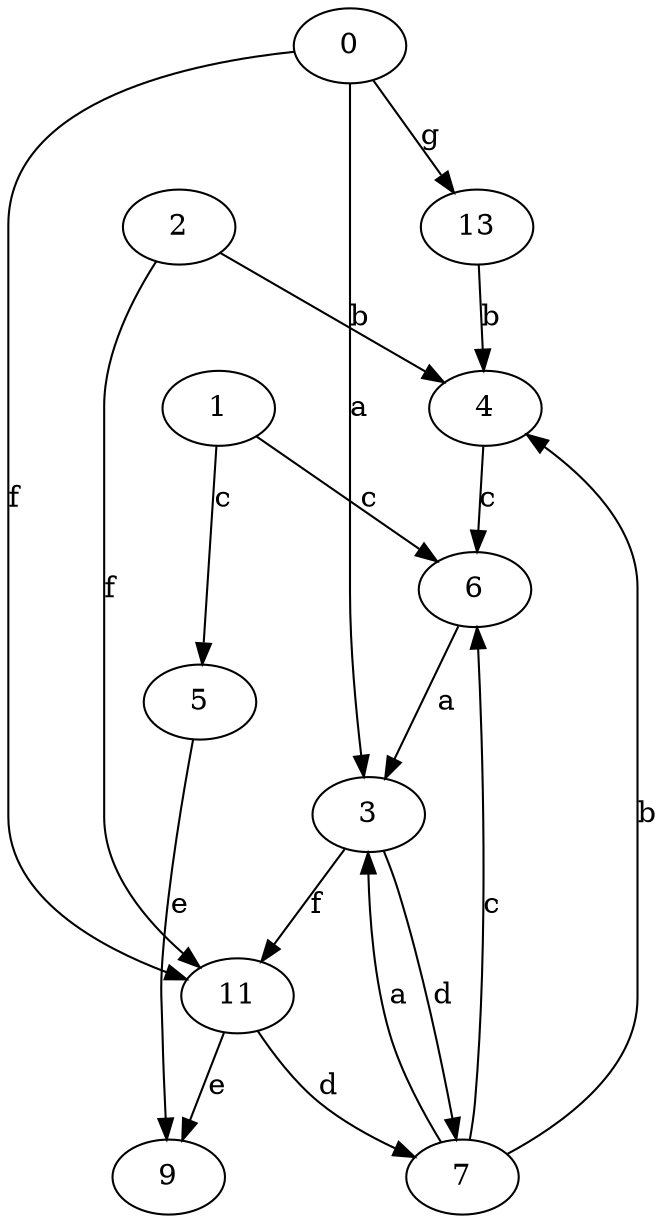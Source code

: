 strict digraph  {
2;
3;
4;
5;
6;
7;
9;
11;
0;
13;
1;
2 -> 4  [label=b];
2 -> 11  [label=f];
3 -> 7  [label=d];
3 -> 11  [label=f];
4 -> 6  [label=c];
5 -> 9  [label=e];
6 -> 3  [label=a];
7 -> 3  [label=a];
7 -> 4  [label=b];
7 -> 6  [label=c];
11 -> 7  [label=d];
11 -> 9  [label=e];
0 -> 3  [label=a];
0 -> 11  [label=f];
0 -> 13  [label=g];
13 -> 4  [label=b];
1 -> 5  [label=c];
1 -> 6  [label=c];
}
